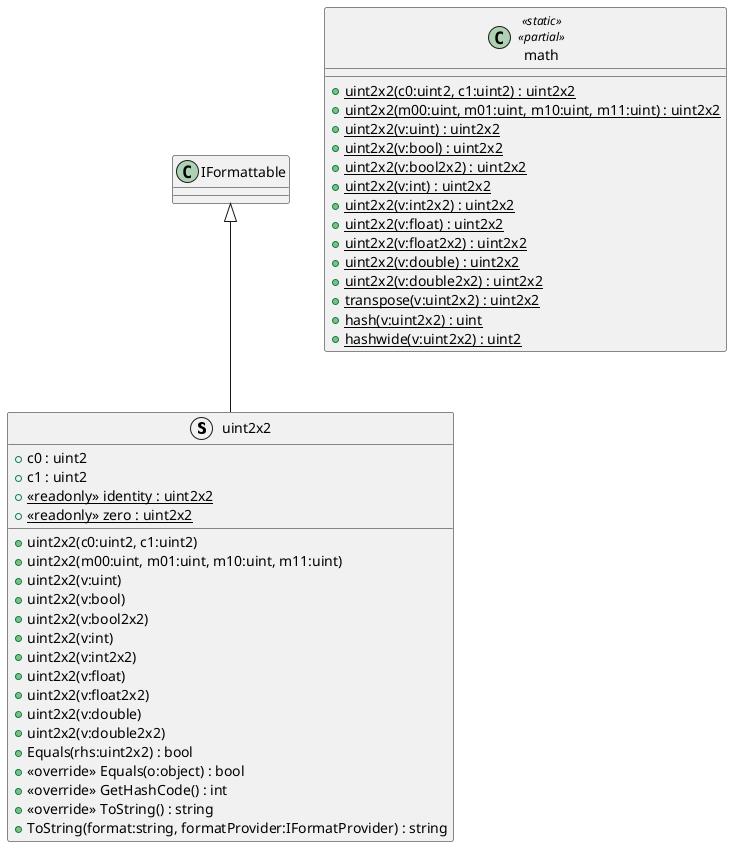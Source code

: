 @startuml
struct uint2x2 {
    + c0 : uint2
    + c1 : uint2
    + {static} <<readonly>> identity : uint2x2
    + {static} <<readonly>> zero : uint2x2
    + uint2x2(c0:uint2, c1:uint2)
    + uint2x2(m00:uint, m01:uint, m10:uint, m11:uint)
    + uint2x2(v:uint)
    + uint2x2(v:bool)
    + uint2x2(v:bool2x2)
    + uint2x2(v:int)
    + uint2x2(v:int2x2)
    + uint2x2(v:float)
    + uint2x2(v:float2x2)
    + uint2x2(v:double)
    + uint2x2(v:double2x2)
    + Equals(rhs:uint2x2) : bool
    + <<override>> Equals(o:object) : bool
    + <<override>> GetHashCode() : int
    + <<override>> ToString() : string
    + ToString(format:string, formatProvider:IFormatProvider) : string
}
class math <<static>> <<partial>> {
    + {static} uint2x2(c0:uint2, c1:uint2) : uint2x2
    + {static} uint2x2(m00:uint, m01:uint, m10:uint, m11:uint) : uint2x2
    + {static} uint2x2(v:uint) : uint2x2
    + {static} uint2x2(v:bool) : uint2x2
    + {static} uint2x2(v:bool2x2) : uint2x2
    + {static} uint2x2(v:int) : uint2x2
    + {static} uint2x2(v:int2x2) : uint2x2
    + {static} uint2x2(v:float) : uint2x2
    + {static} uint2x2(v:float2x2) : uint2x2
    + {static} uint2x2(v:double) : uint2x2
    + {static} uint2x2(v:double2x2) : uint2x2
    + {static} transpose(v:uint2x2) : uint2x2
    + {static} hash(v:uint2x2) : uint
    + {static} hashwide(v:uint2x2) : uint2
}
IFormattable <|-- uint2x2
@enduml
